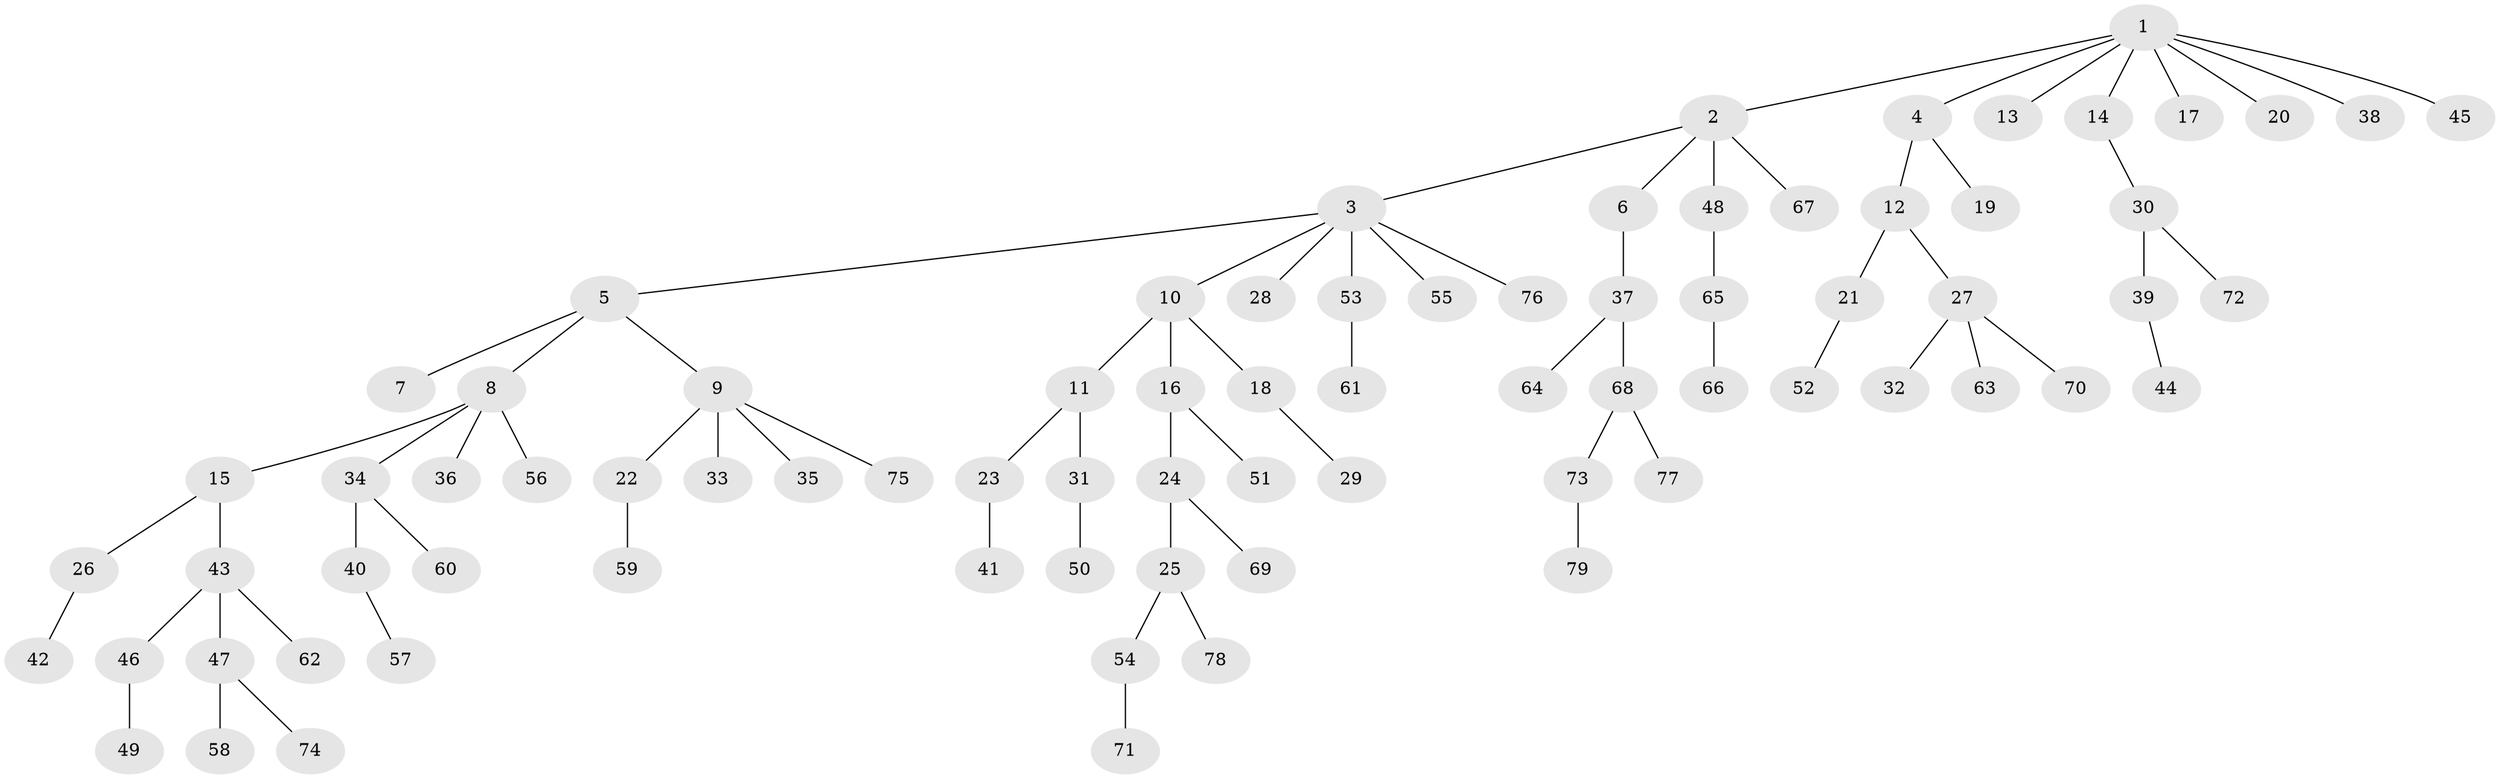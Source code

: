 // Generated by graph-tools (version 1.1) at 2025/11/02/27/25 16:11:27]
// undirected, 79 vertices, 78 edges
graph export_dot {
graph [start="1"]
  node [color=gray90,style=filled];
  1;
  2;
  3;
  4;
  5;
  6;
  7;
  8;
  9;
  10;
  11;
  12;
  13;
  14;
  15;
  16;
  17;
  18;
  19;
  20;
  21;
  22;
  23;
  24;
  25;
  26;
  27;
  28;
  29;
  30;
  31;
  32;
  33;
  34;
  35;
  36;
  37;
  38;
  39;
  40;
  41;
  42;
  43;
  44;
  45;
  46;
  47;
  48;
  49;
  50;
  51;
  52;
  53;
  54;
  55;
  56;
  57;
  58;
  59;
  60;
  61;
  62;
  63;
  64;
  65;
  66;
  67;
  68;
  69;
  70;
  71;
  72;
  73;
  74;
  75;
  76;
  77;
  78;
  79;
  1 -- 2;
  1 -- 4;
  1 -- 13;
  1 -- 14;
  1 -- 17;
  1 -- 20;
  1 -- 38;
  1 -- 45;
  2 -- 3;
  2 -- 6;
  2 -- 48;
  2 -- 67;
  3 -- 5;
  3 -- 10;
  3 -- 28;
  3 -- 53;
  3 -- 55;
  3 -- 76;
  4 -- 12;
  4 -- 19;
  5 -- 7;
  5 -- 8;
  5 -- 9;
  6 -- 37;
  8 -- 15;
  8 -- 34;
  8 -- 36;
  8 -- 56;
  9 -- 22;
  9 -- 33;
  9 -- 35;
  9 -- 75;
  10 -- 11;
  10 -- 16;
  10 -- 18;
  11 -- 23;
  11 -- 31;
  12 -- 21;
  12 -- 27;
  14 -- 30;
  15 -- 26;
  15 -- 43;
  16 -- 24;
  16 -- 51;
  18 -- 29;
  21 -- 52;
  22 -- 59;
  23 -- 41;
  24 -- 25;
  24 -- 69;
  25 -- 54;
  25 -- 78;
  26 -- 42;
  27 -- 32;
  27 -- 63;
  27 -- 70;
  30 -- 39;
  30 -- 72;
  31 -- 50;
  34 -- 40;
  34 -- 60;
  37 -- 64;
  37 -- 68;
  39 -- 44;
  40 -- 57;
  43 -- 46;
  43 -- 47;
  43 -- 62;
  46 -- 49;
  47 -- 58;
  47 -- 74;
  48 -- 65;
  53 -- 61;
  54 -- 71;
  65 -- 66;
  68 -- 73;
  68 -- 77;
  73 -- 79;
}
